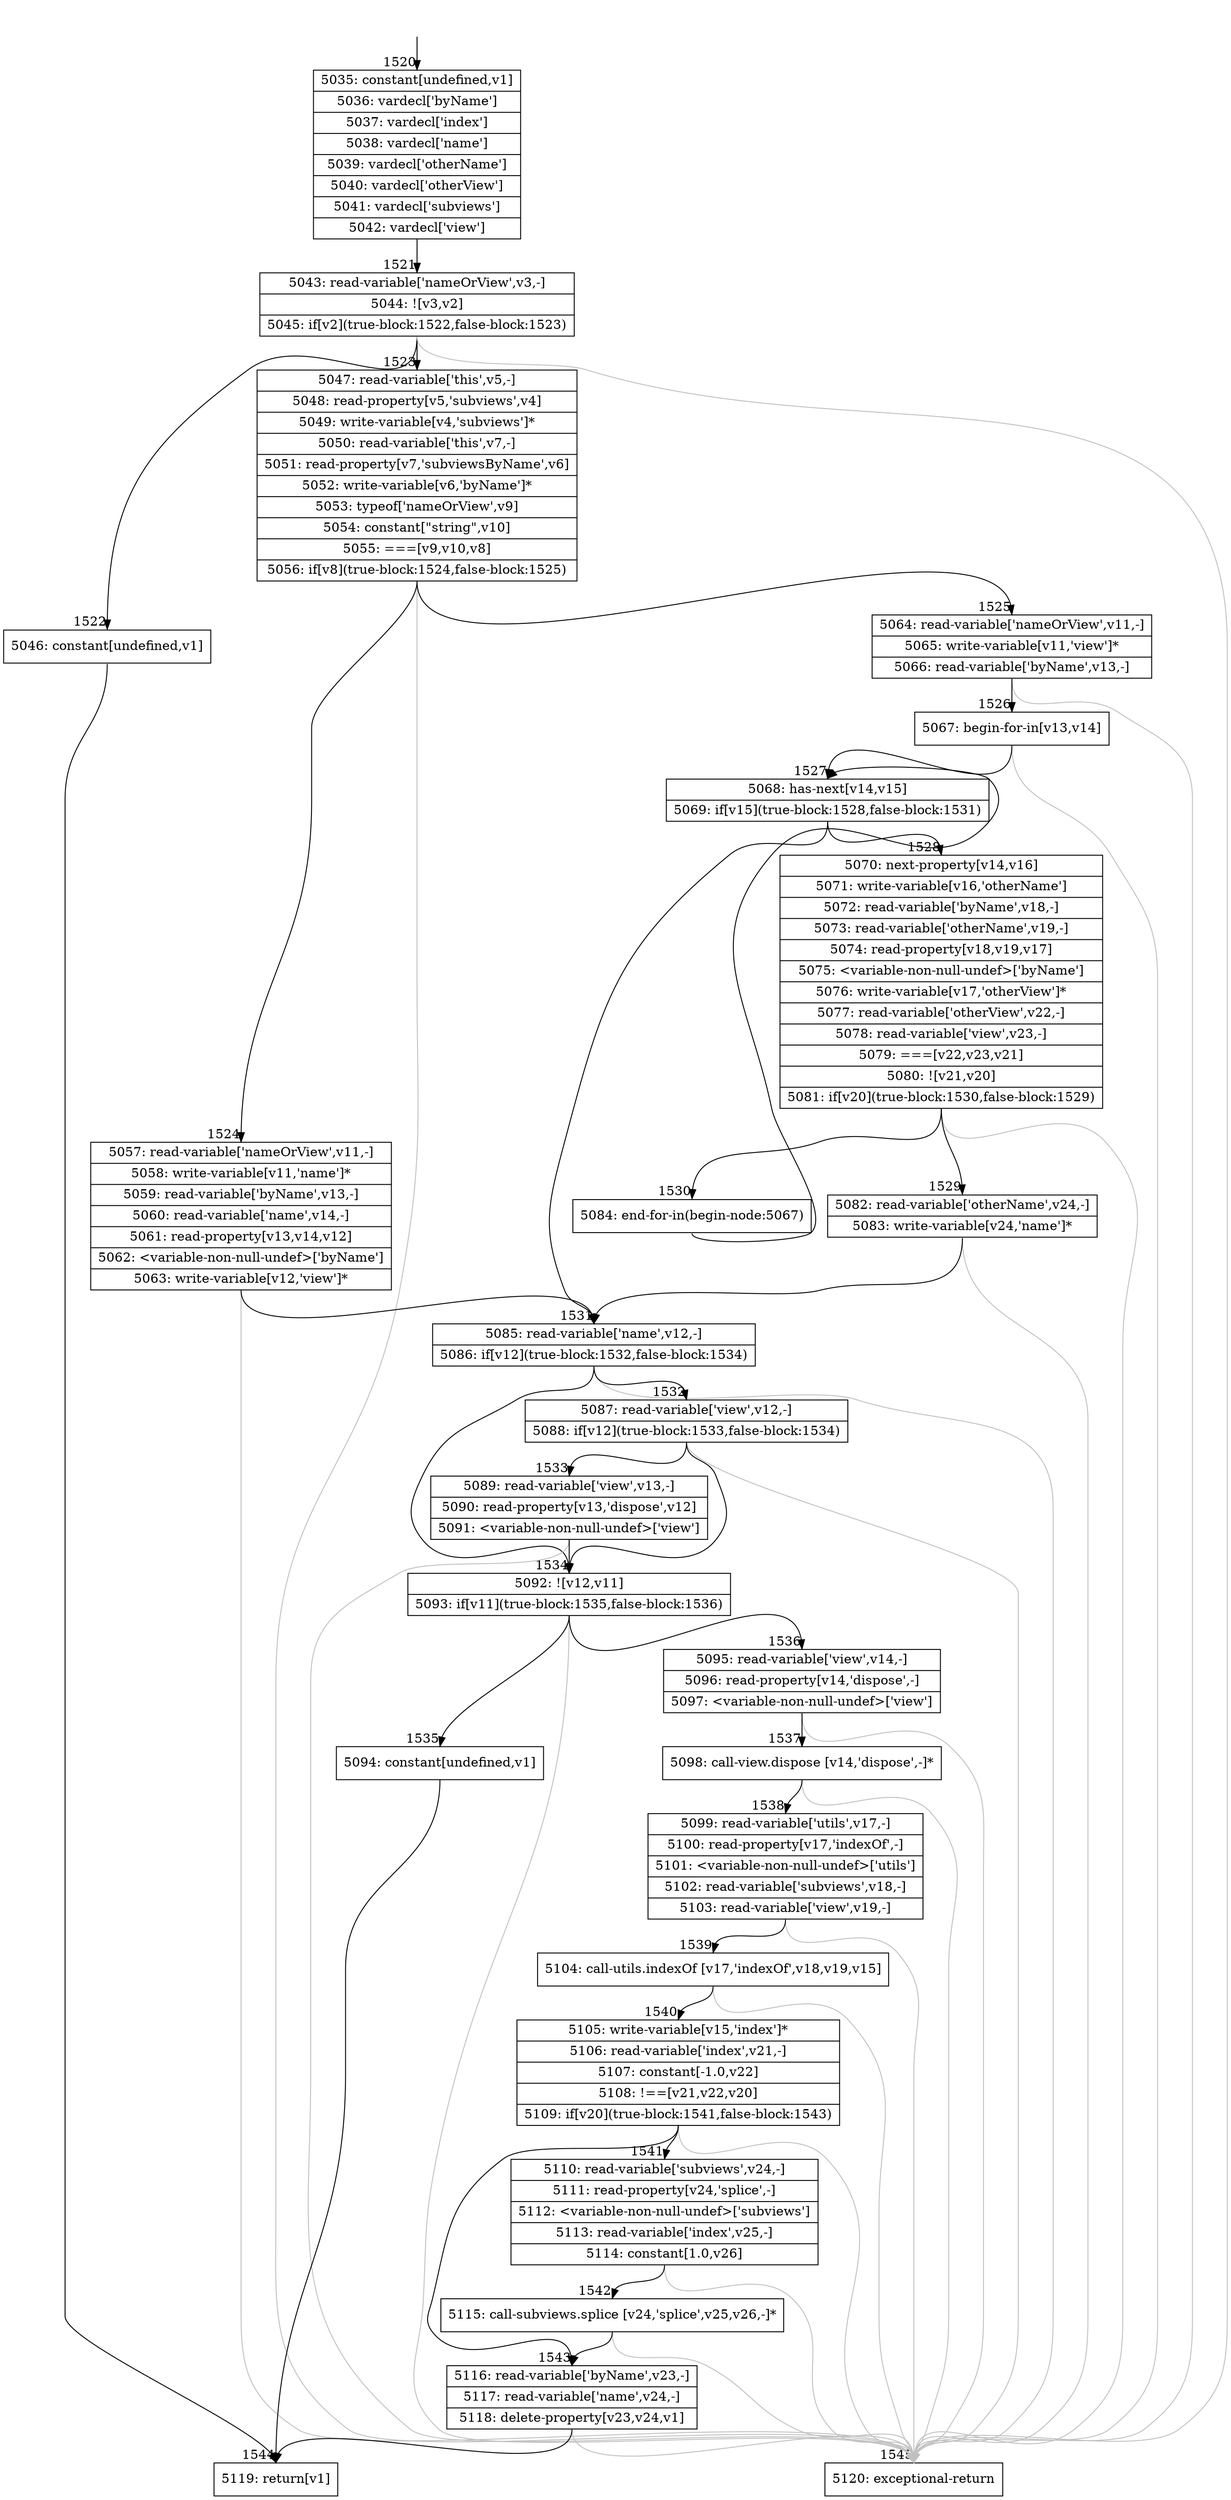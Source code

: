 digraph {
rankdir="TD"
BB_entry128[shape=none,label=""];
BB_entry128 -> BB1520 [tailport=s, headport=n, headlabel="    1520"]
BB1520 [shape=record label="{5035: constant[undefined,v1]|5036: vardecl['byName']|5037: vardecl['index']|5038: vardecl['name']|5039: vardecl['otherName']|5040: vardecl['otherView']|5041: vardecl['subviews']|5042: vardecl['view']}" ] 
BB1520 -> BB1521 [tailport=s, headport=n, headlabel="      1521"]
BB1521 [shape=record label="{5043: read-variable['nameOrView',v3,-]|5044: ![v3,v2]|5045: if[v2](true-block:1522,false-block:1523)}" ] 
BB1521 -> BB1522 [tailport=s, headport=n, headlabel="      1522"]
BB1521 -> BB1523 [tailport=s, headport=n, headlabel="      1523"]
BB1521 -> BB1545 [tailport=s, headport=n, color=gray, headlabel="      1545"]
BB1522 [shape=record label="{5046: constant[undefined,v1]}" ] 
BB1522 -> BB1544 [tailport=s, headport=n, headlabel="      1544"]
BB1523 [shape=record label="{5047: read-variable['this',v5,-]|5048: read-property[v5,'subviews',v4]|5049: write-variable[v4,'subviews']*|5050: read-variable['this',v7,-]|5051: read-property[v7,'subviewsByName',v6]|5052: write-variable[v6,'byName']*|5053: typeof['nameOrView',v9]|5054: constant[\"string\",v10]|5055: ===[v9,v10,v8]|5056: if[v8](true-block:1524,false-block:1525)}" ] 
BB1523 -> BB1524 [tailport=s, headport=n, headlabel="      1524"]
BB1523 -> BB1525 [tailport=s, headport=n, headlabel="      1525"]
BB1523 -> BB1545 [tailport=s, headport=n, color=gray]
BB1524 [shape=record label="{5057: read-variable['nameOrView',v11,-]|5058: write-variable[v11,'name']*|5059: read-variable['byName',v13,-]|5060: read-variable['name',v14,-]|5061: read-property[v13,v14,v12]|5062: \<variable-non-null-undef\>['byName']|5063: write-variable[v12,'view']*}" ] 
BB1524 -> BB1531 [tailport=s, headport=n, headlabel="      1531"]
BB1524 -> BB1545 [tailport=s, headport=n, color=gray]
BB1525 [shape=record label="{5064: read-variable['nameOrView',v11,-]|5065: write-variable[v11,'view']*|5066: read-variable['byName',v13,-]}" ] 
BB1525 -> BB1526 [tailport=s, headport=n, headlabel="      1526"]
BB1525 -> BB1545 [tailport=s, headport=n, color=gray]
BB1526 [shape=record label="{5067: begin-for-in[v13,v14]}" ] 
BB1526 -> BB1527 [tailport=s, headport=n, headlabel="      1527"]
BB1526 -> BB1545 [tailport=s, headport=n, color=gray]
BB1527 [shape=record label="{5068: has-next[v14,v15]|5069: if[v15](true-block:1528,false-block:1531)}" ] 
BB1527 -> BB1528 [tailport=s, headport=n, headlabel="      1528"]
BB1527 -> BB1531 [tailport=s, headport=n]
BB1528 [shape=record label="{5070: next-property[v14,v16]|5071: write-variable[v16,'otherName']|5072: read-variable['byName',v18,-]|5073: read-variable['otherName',v19,-]|5074: read-property[v18,v19,v17]|5075: \<variable-non-null-undef\>['byName']|5076: write-variable[v17,'otherView']*|5077: read-variable['otherView',v22,-]|5078: read-variable['view',v23,-]|5079: ===[v22,v23,v21]|5080: ![v21,v20]|5081: if[v20](true-block:1530,false-block:1529)}" ] 
BB1528 -> BB1530 [tailport=s, headport=n, headlabel="      1530"]
BB1528 -> BB1529 [tailport=s, headport=n, headlabel="      1529"]
BB1528 -> BB1545 [tailport=s, headport=n, color=gray]
BB1529 [shape=record label="{5082: read-variable['otherName',v24,-]|5083: write-variable[v24,'name']*}" ] 
BB1529 -> BB1531 [tailport=s, headport=n]
BB1529 -> BB1545 [tailport=s, headport=n, color=gray]
BB1530 [shape=record label="{5084: end-for-in(begin-node:5067)}" ] 
BB1530 -> BB1527 [tailport=s, headport=n]
BB1531 [shape=record label="{5085: read-variable['name',v12,-]|5086: if[v12](true-block:1532,false-block:1534)}" ] 
BB1531 -> BB1534 [tailport=s, headport=n, headlabel="      1534"]
BB1531 -> BB1532 [tailport=s, headport=n, headlabel="      1532"]
BB1531 -> BB1545 [tailport=s, headport=n, color=gray]
BB1532 [shape=record label="{5087: read-variable['view',v12,-]|5088: if[v12](true-block:1533,false-block:1534)}" ] 
BB1532 -> BB1534 [tailport=s, headport=n]
BB1532 -> BB1533 [tailport=s, headport=n, headlabel="      1533"]
BB1532 -> BB1545 [tailport=s, headport=n, color=gray]
BB1533 [shape=record label="{5089: read-variable['view',v13,-]|5090: read-property[v13,'dispose',v12]|5091: \<variable-non-null-undef\>['view']}" ] 
BB1533 -> BB1534 [tailport=s, headport=n]
BB1533 -> BB1545 [tailport=s, headport=n, color=gray]
BB1534 [shape=record label="{5092: ![v12,v11]|5093: if[v11](true-block:1535,false-block:1536)}" ] 
BB1534 -> BB1535 [tailport=s, headport=n, headlabel="      1535"]
BB1534 -> BB1536 [tailport=s, headport=n, headlabel="      1536"]
BB1534 -> BB1545 [tailport=s, headport=n, color=gray]
BB1535 [shape=record label="{5094: constant[undefined,v1]}" ] 
BB1535 -> BB1544 [tailport=s, headport=n]
BB1536 [shape=record label="{5095: read-variable['view',v14,-]|5096: read-property[v14,'dispose',-]|5097: \<variable-non-null-undef\>['view']}" ] 
BB1536 -> BB1537 [tailport=s, headport=n, headlabel="      1537"]
BB1536 -> BB1545 [tailport=s, headport=n, color=gray]
BB1537 [shape=record label="{5098: call-view.dispose [v14,'dispose',-]*}" ] 
BB1537 -> BB1538 [tailport=s, headport=n, headlabel="      1538"]
BB1537 -> BB1545 [tailport=s, headport=n, color=gray]
BB1538 [shape=record label="{5099: read-variable['utils',v17,-]|5100: read-property[v17,'indexOf',-]|5101: \<variable-non-null-undef\>['utils']|5102: read-variable['subviews',v18,-]|5103: read-variable['view',v19,-]}" ] 
BB1538 -> BB1539 [tailport=s, headport=n, headlabel="      1539"]
BB1538 -> BB1545 [tailport=s, headport=n, color=gray]
BB1539 [shape=record label="{5104: call-utils.indexOf [v17,'indexOf',v18,v19,v15]}" ] 
BB1539 -> BB1540 [tailport=s, headport=n, headlabel="      1540"]
BB1539 -> BB1545 [tailport=s, headport=n, color=gray]
BB1540 [shape=record label="{5105: write-variable[v15,'index']*|5106: read-variable['index',v21,-]|5107: constant[-1.0,v22]|5108: !==[v21,v22,v20]|5109: if[v20](true-block:1541,false-block:1543)}" ] 
BB1540 -> BB1541 [tailport=s, headport=n, headlabel="      1541"]
BB1540 -> BB1543 [tailport=s, headport=n, headlabel="      1543"]
BB1540 -> BB1545 [tailport=s, headport=n, color=gray]
BB1541 [shape=record label="{5110: read-variable['subviews',v24,-]|5111: read-property[v24,'splice',-]|5112: \<variable-non-null-undef\>['subviews']|5113: read-variable['index',v25,-]|5114: constant[1.0,v26]}" ] 
BB1541 -> BB1542 [tailport=s, headport=n, headlabel="      1542"]
BB1541 -> BB1545 [tailport=s, headport=n, color=gray]
BB1542 [shape=record label="{5115: call-subviews.splice [v24,'splice',v25,v26,-]*}" ] 
BB1542 -> BB1543 [tailport=s, headport=n]
BB1542 -> BB1545 [tailport=s, headport=n, color=gray]
BB1543 [shape=record label="{5116: read-variable['byName',v23,-]|5117: read-variable['name',v24,-]|5118: delete-property[v23,v24,v1]}" ] 
BB1543 -> BB1544 [tailport=s, headport=n]
BB1543 -> BB1545 [tailport=s, headport=n, color=gray]
BB1544 [shape=record label="{5119: return[v1]}" ] 
BB1545 [shape=record label="{5120: exceptional-return}" ] 
//#$~ 1416
}
